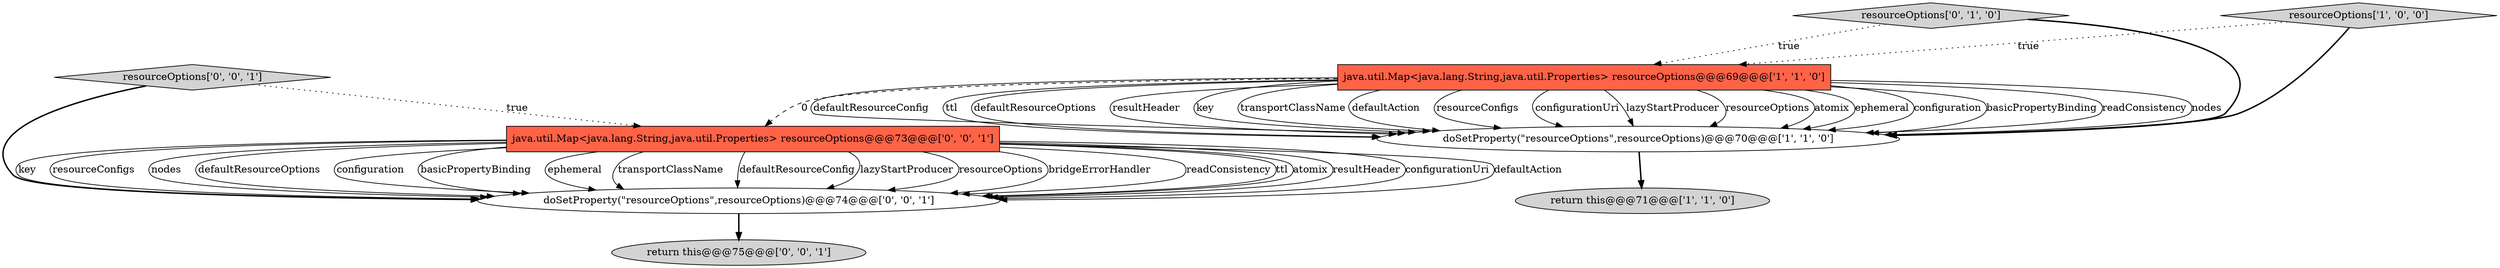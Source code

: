 digraph {
5 [style = filled, label = "java.util.Map<java.lang.String,java.util.Properties> resourceOptions@@@73@@@['0', '0', '1']", fillcolor = tomato, shape = box image = "AAA0AAABBB3BBB"];
0 [style = filled, label = "doSetProperty(\"resourceOptions\",resourceOptions)@@@70@@@['1', '1', '0']", fillcolor = white, shape = ellipse image = "AAA0AAABBB1BBB"];
3 [style = filled, label = "resourceOptions['1', '0', '0']", fillcolor = lightgray, shape = diamond image = "AAA0AAABBB1BBB"];
6 [style = filled, label = "resourceOptions['0', '0', '1']", fillcolor = lightgray, shape = diamond image = "AAA0AAABBB3BBB"];
7 [style = filled, label = "doSetProperty(\"resourceOptions\",resourceOptions)@@@74@@@['0', '0', '1']", fillcolor = white, shape = ellipse image = "AAA0AAABBB3BBB"];
4 [style = filled, label = "resourceOptions['0', '1', '0']", fillcolor = lightgray, shape = diamond image = "AAA0AAABBB2BBB"];
2 [style = filled, label = "java.util.Map<java.lang.String,java.util.Properties> resourceOptions@@@69@@@['1', '1', '0']", fillcolor = tomato, shape = box image = "AAA0AAABBB1BBB"];
1 [style = filled, label = "return this@@@71@@@['1', '1', '0']", fillcolor = lightgray, shape = ellipse image = "AAA0AAABBB1BBB"];
8 [style = filled, label = "return this@@@75@@@['0', '0', '1']", fillcolor = lightgray, shape = ellipse image = "AAA0AAABBB3BBB"];
5->7 [style = solid, label="readConsistency"];
5->7 [style = solid, label="ttl"];
2->0 [style = solid, label="defaultAction"];
5->7 [style = solid, label="atomix"];
2->0 [style = solid, label="resourceConfigs"];
2->0 [style = solid, label="configurationUri"];
5->7 [style = solid, label="resultHeader"];
5->7 [style = solid, label="configurationUri"];
2->0 [style = solid, label="lazyStartProducer"];
2->0 [style = solid, label="resourceOptions"];
5->7 [style = solid, label="defaultAction"];
2->0 [style = solid, label="atomix"];
7->8 [style = bold, label=""];
5->7 [style = solid, label="key"];
3->0 [style = bold, label=""];
4->0 [style = bold, label=""];
4->2 [style = dotted, label="true"];
2->0 [style = solid, label="ephemeral"];
2->5 [style = dashed, label="0"];
5->7 [style = solid, label="resourceConfigs"];
6->5 [style = dotted, label="true"];
2->0 [style = solid, label="configuration"];
2->0 [style = solid, label="basicPropertyBinding"];
5->7 [style = solid, label="nodes"];
5->7 [style = solid, label="defaultResourceOptions"];
5->7 [style = solid, label="configuration"];
5->7 [style = solid, label="basicPropertyBinding"];
2->0 [style = solid, label="readConsistency"];
2->0 [style = solid, label="nodes"];
5->7 [style = solid, label="ephemeral"];
0->1 [style = bold, label=""];
2->0 [style = solid, label="defaultResourceConfig"];
5->7 [style = solid, label="transportClassName"];
2->0 [style = solid, label="ttl"];
5->7 [style = solid, label="defaultResourceConfig"];
2->0 [style = solid, label="defaultResourceOptions"];
5->7 [style = solid, label="lazyStartProducer"];
5->7 [style = solid, label="resourceOptions"];
6->7 [style = bold, label=""];
2->0 [style = solid, label="resultHeader"];
5->7 [style = solid, label="bridgeErrorHandler"];
2->0 [style = solid, label="key"];
3->2 [style = dotted, label="true"];
2->0 [style = solid, label="transportClassName"];
}

